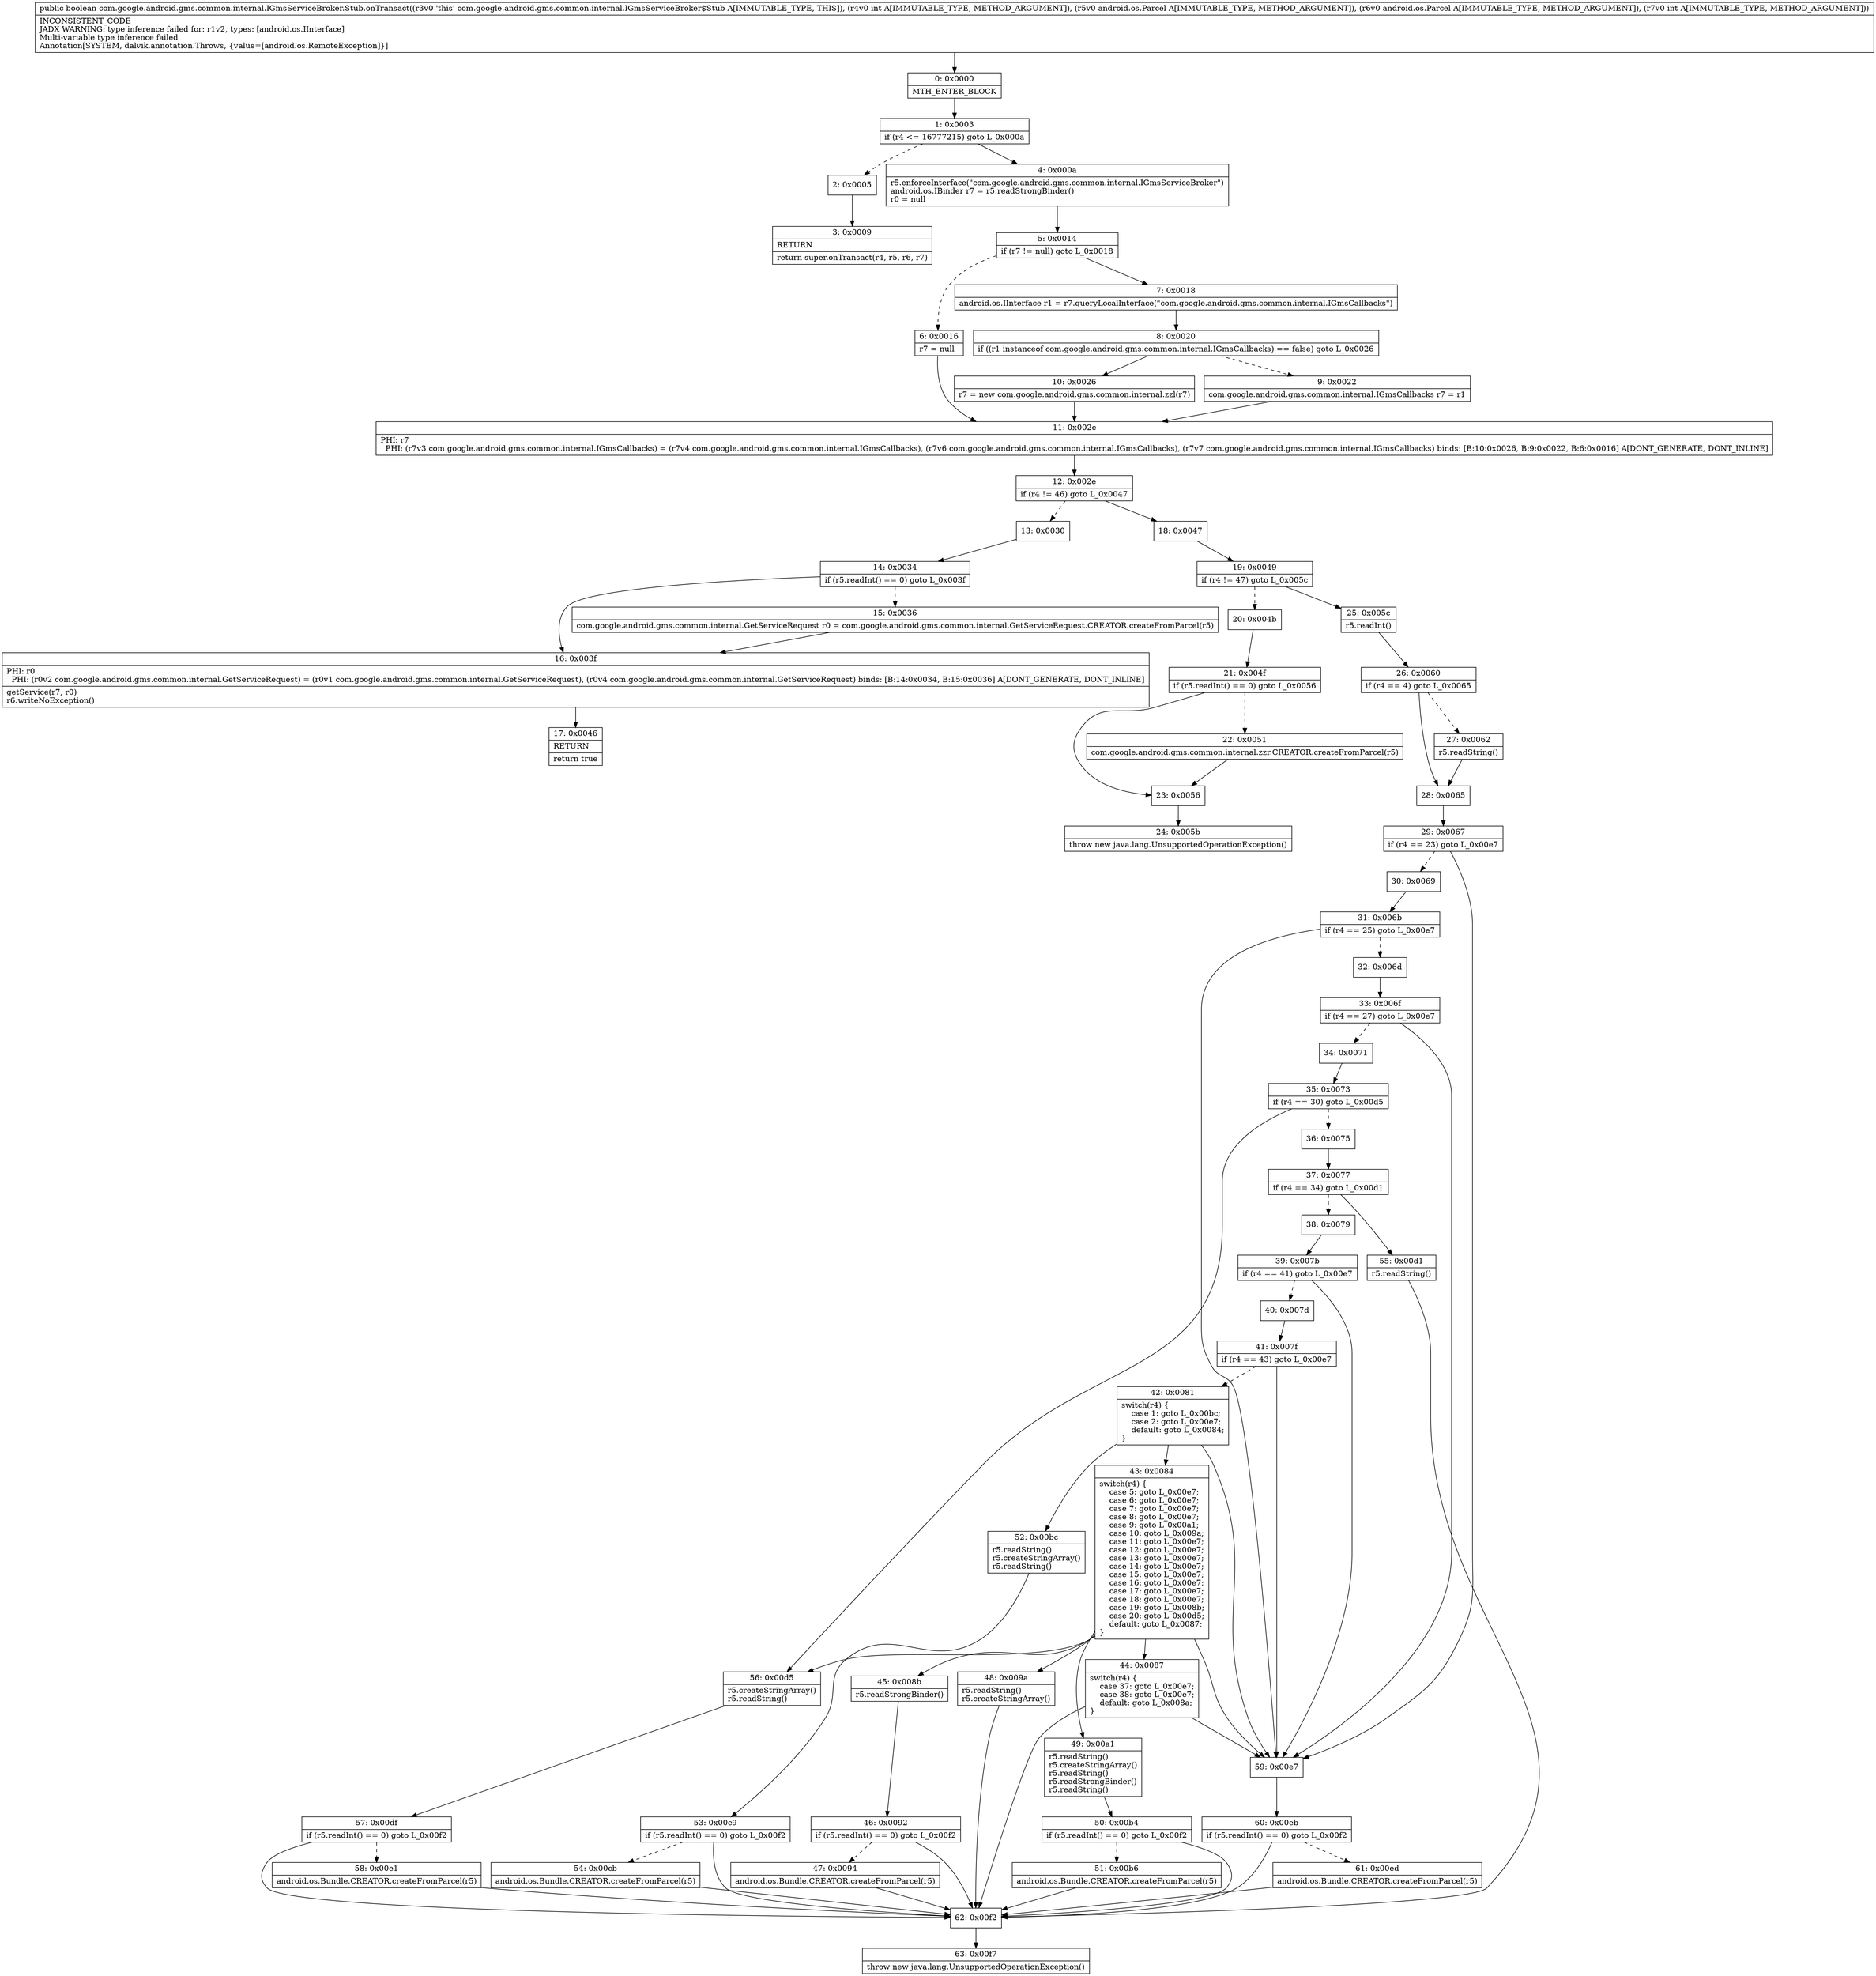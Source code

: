digraph "CFG forcom.google.android.gms.common.internal.IGmsServiceBroker.Stub.onTransact(ILandroid\/os\/Parcel;Landroid\/os\/Parcel;I)Z" {
Node_0 [shape=record,label="{0\:\ 0x0000|MTH_ENTER_BLOCK\l}"];
Node_1 [shape=record,label="{1\:\ 0x0003|if (r4 \<= 16777215) goto L_0x000a\l}"];
Node_2 [shape=record,label="{2\:\ 0x0005}"];
Node_3 [shape=record,label="{3\:\ 0x0009|RETURN\l|return super.onTransact(r4, r5, r6, r7)\l}"];
Node_4 [shape=record,label="{4\:\ 0x000a|r5.enforceInterface(\"com.google.android.gms.common.internal.IGmsServiceBroker\")\landroid.os.IBinder r7 = r5.readStrongBinder()\lr0 = null\l}"];
Node_5 [shape=record,label="{5\:\ 0x0014|if (r7 != null) goto L_0x0018\l}"];
Node_6 [shape=record,label="{6\:\ 0x0016|r7 = null\l}"];
Node_7 [shape=record,label="{7\:\ 0x0018|android.os.IInterface r1 = r7.queryLocalInterface(\"com.google.android.gms.common.internal.IGmsCallbacks\")\l}"];
Node_8 [shape=record,label="{8\:\ 0x0020|if ((r1 instanceof com.google.android.gms.common.internal.IGmsCallbacks) == false) goto L_0x0026\l}"];
Node_9 [shape=record,label="{9\:\ 0x0022|com.google.android.gms.common.internal.IGmsCallbacks r7 = r1\l}"];
Node_10 [shape=record,label="{10\:\ 0x0026|r7 = new com.google.android.gms.common.internal.zzl(r7)\l}"];
Node_11 [shape=record,label="{11\:\ 0x002c|PHI: r7 \l  PHI: (r7v3 com.google.android.gms.common.internal.IGmsCallbacks) = (r7v4 com.google.android.gms.common.internal.IGmsCallbacks), (r7v6 com.google.android.gms.common.internal.IGmsCallbacks), (r7v7 com.google.android.gms.common.internal.IGmsCallbacks) binds: [B:10:0x0026, B:9:0x0022, B:6:0x0016] A[DONT_GENERATE, DONT_INLINE]\l}"];
Node_12 [shape=record,label="{12\:\ 0x002e|if (r4 != 46) goto L_0x0047\l}"];
Node_13 [shape=record,label="{13\:\ 0x0030}"];
Node_14 [shape=record,label="{14\:\ 0x0034|if (r5.readInt() == 0) goto L_0x003f\l}"];
Node_15 [shape=record,label="{15\:\ 0x0036|com.google.android.gms.common.internal.GetServiceRequest r0 = com.google.android.gms.common.internal.GetServiceRequest.CREATOR.createFromParcel(r5)\l}"];
Node_16 [shape=record,label="{16\:\ 0x003f|PHI: r0 \l  PHI: (r0v2 com.google.android.gms.common.internal.GetServiceRequest) = (r0v1 com.google.android.gms.common.internal.GetServiceRequest), (r0v4 com.google.android.gms.common.internal.GetServiceRequest) binds: [B:14:0x0034, B:15:0x0036] A[DONT_GENERATE, DONT_INLINE]\l|getService(r7, r0)\lr6.writeNoException()\l}"];
Node_17 [shape=record,label="{17\:\ 0x0046|RETURN\l|return true\l}"];
Node_18 [shape=record,label="{18\:\ 0x0047}"];
Node_19 [shape=record,label="{19\:\ 0x0049|if (r4 != 47) goto L_0x005c\l}"];
Node_20 [shape=record,label="{20\:\ 0x004b}"];
Node_21 [shape=record,label="{21\:\ 0x004f|if (r5.readInt() == 0) goto L_0x0056\l}"];
Node_22 [shape=record,label="{22\:\ 0x0051|com.google.android.gms.common.internal.zzr.CREATOR.createFromParcel(r5)\l}"];
Node_23 [shape=record,label="{23\:\ 0x0056}"];
Node_24 [shape=record,label="{24\:\ 0x005b|throw new java.lang.UnsupportedOperationException()\l}"];
Node_25 [shape=record,label="{25\:\ 0x005c|r5.readInt()\l}"];
Node_26 [shape=record,label="{26\:\ 0x0060|if (r4 == 4) goto L_0x0065\l}"];
Node_27 [shape=record,label="{27\:\ 0x0062|r5.readString()\l}"];
Node_28 [shape=record,label="{28\:\ 0x0065}"];
Node_29 [shape=record,label="{29\:\ 0x0067|if (r4 == 23) goto L_0x00e7\l}"];
Node_30 [shape=record,label="{30\:\ 0x0069}"];
Node_31 [shape=record,label="{31\:\ 0x006b|if (r4 == 25) goto L_0x00e7\l}"];
Node_32 [shape=record,label="{32\:\ 0x006d}"];
Node_33 [shape=record,label="{33\:\ 0x006f|if (r4 == 27) goto L_0x00e7\l}"];
Node_34 [shape=record,label="{34\:\ 0x0071}"];
Node_35 [shape=record,label="{35\:\ 0x0073|if (r4 == 30) goto L_0x00d5\l}"];
Node_36 [shape=record,label="{36\:\ 0x0075}"];
Node_37 [shape=record,label="{37\:\ 0x0077|if (r4 == 34) goto L_0x00d1\l}"];
Node_38 [shape=record,label="{38\:\ 0x0079}"];
Node_39 [shape=record,label="{39\:\ 0x007b|if (r4 == 41) goto L_0x00e7\l}"];
Node_40 [shape=record,label="{40\:\ 0x007d}"];
Node_41 [shape=record,label="{41\:\ 0x007f|if (r4 == 43) goto L_0x00e7\l}"];
Node_42 [shape=record,label="{42\:\ 0x0081|switch(r4) \{\l    case 1: goto L_0x00bc;\l    case 2: goto L_0x00e7;\l    default: goto L_0x0084;\l\}\l}"];
Node_43 [shape=record,label="{43\:\ 0x0084|switch(r4) \{\l    case 5: goto L_0x00e7;\l    case 6: goto L_0x00e7;\l    case 7: goto L_0x00e7;\l    case 8: goto L_0x00e7;\l    case 9: goto L_0x00a1;\l    case 10: goto L_0x009a;\l    case 11: goto L_0x00e7;\l    case 12: goto L_0x00e7;\l    case 13: goto L_0x00e7;\l    case 14: goto L_0x00e7;\l    case 15: goto L_0x00e7;\l    case 16: goto L_0x00e7;\l    case 17: goto L_0x00e7;\l    case 18: goto L_0x00e7;\l    case 19: goto L_0x008b;\l    case 20: goto L_0x00d5;\l    default: goto L_0x0087;\l\}\l}"];
Node_44 [shape=record,label="{44\:\ 0x0087|switch(r4) \{\l    case 37: goto L_0x00e7;\l    case 38: goto L_0x00e7;\l    default: goto L_0x008a;\l\}\l}"];
Node_45 [shape=record,label="{45\:\ 0x008b|r5.readStrongBinder()\l}"];
Node_46 [shape=record,label="{46\:\ 0x0092|if (r5.readInt() == 0) goto L_0x00f2\l}"];
Node_47 [shape=record,label="{47\:\ 0x0094|android.os.Bundle.CREATOR.createFromParcel(r5)\l}"];
Node_48 [shape=record,label="{48\:\ 0x009a|r5.readString()\lr5.createStringArray()\l}"];
Node_49 [shape=record,label="{49\:\ 0x00a1|r5.readString()\lr5.createStringArray()\lr5.readString()\lr5.readStrongBinder()\lr5.readString()\l}"];
Node_50 [shape=record,label="{50\:\ 0x00b4|if (r5.readInt() == 0) goto L_0x00f2\l}"];
Node_51 [shape=record,label="{51\:\ 0x00b6|android.os.Bundle.CREATOR.createFromParcel(r5)\l}"];
Node_52 [shape=record,label="{52\:\ 0x00bc|r5.readString()\lr5.createStringArray()\lr5.readString()\l}"];
Node_53 [shape=record,label="{53\:\ 0x00c9|if (r5.readInt() == 0) goto L_0x00f2\l}"];
Node_54 [shape=record,label="{54\:\ 0x00cb|android.os.Bundle.CREATOR.createFromParcel(r5)\l}"];
Node_55 [shape=record,label="{55\:\ 0x00d1|r5.readString()\l}"];
Node_56 [shape=record,label="{56\:\ 0x00d5|r5.createStringArray()\lr5.readString()\l}"];
Node_57 [shape=record,label="{57\:\ 0x00df|if (r5.readInt() == 0) goto L_0x00f2\l}"];
Node_58 [shape=record,label="{58\:\ 0x00e1|android.os.Bundle.CREATOR.createFromParcel(r5)\l}"];
Node_59 [shape=record,label="{59\:\ 0x00e7}"];
Node_60 [shape=record,label="{60\:\ 0x00eb|if (r5.readInt() == 0) goto L_0x00f2\l}"];
Node_61 [shape=record,label="{61\:\ 0x00ed|android.os.Bundle.CREATOR.createFromParcel(r5)\l}"];
Node_62 [shape=record,label="{62\:\ 0x00f2}"];
Node_63 [shape=record,label="{63\:\ 0x00f7|throw new java.lang.UnsupportedOperationException()\l}"];
MethodNode[shape=record,label="{public boolean com.google.android.gms.common.internal.IGmsServiceBroker.Stub.onTransact((r3v0 'this' com.google.android.gms.common.internal.IGmsServiceBroker$Stub A[IMMUTABLE_TYPE, THIS]), (r4v0 int A[IMMUTABLE_TYPE, METHOD_ARGUMENT]), (r5v0 android.os.Parcel A[IMMUTABLE_TYPE, METHOD_ARGUMENT]), (r6v0 android.os.Parcel A[IMMUTABLE_TYPE, METHOD_ARGUMENT]), (r7v0 int A[IMMUTABLE_TYPE, METHOD_ARGUMENT]))  | INCONSISTENT_CODE\lJADX WARNING: type inference failed for: r1v2, types: [android.os.IInterface]\lMulti\-variable type inference failed\lAnnotation[SYSTEM, dalvik.annotation.Throws, \{value=[android.os.RemoteException]\}]\l}"];
MethodNode -> Node_0;
Node_0 -> Node_1;
Node_1 -> Node_2[style=dashed];
Node_1 -> Node_4;
Node_2 -> Node_3;
Node_4 -> Node_5;
Node_5 -> Node_6[style=dashed];
Node_5 -> Node_7;
Node_6 -> Node_11;
Node_7 -> Node_8;
Node_8 -> Node_9[style=dashed];
Node_8 -> Node_10;
Node_9 -> Node_11;
Node_10 -> Node_11;
Node_11 -> Node_12;
Node_12 -> Node_13[style=dashed];
Node_12 -> Node_18;
Node_13 -> Node_14;
Node_14 -> Node_15[style=dashed];
Node_14 -> Node_16;
Node_15 -> Node_16;
Node_16 -> Node_17;
Node_18 -> Node_19;
Node_19 -> Node_20[style=dashed];
Node_19 -> Node_25;
Node_20 -> Node_21;
Node_21 -> Node_22[style=dashed];
Node_21 -> Node_23;
Node_22 -> Node_23;
Node_23 -> Node_24;
Node_25 -> Node_26;
Node_26 -> Node_27[style=dashed];
Node_26 -> Node_28;
Node_27 -> Node_28;
Node_28 -> Node_29;
Node_29 -> Node_30[style=dashed];
Node_29 -> Node_59;
Node_30 -> Node_31;
Node_31 -> Node_32[style=dashed];
Node_31 -> Node_59;
Node_32 -> Node_33;
Node_33 -> Node_34[style=dashed];
Node_33 -> Node_59;
Node_34 -> Node_35;
Node_35 -> Node_36[style=dashed];
Node_35 -> Node_56;
Node_36 -> Node_37;
Node_37 -> Node_38[style=dashed];
Node_37 -> Node_55;
Node_38 -> Node_39;
Node_39 -> Node_40[style=dashed];
Node_39 -> Node_59;
Node_40 -> Node_41;
Node_41 -> Node_42[style=dashed];
Node_41 -> Node_59;
Node_42 -> Node_43;
Node_42 -> Node_52;
Node_42 -> Node_59;
Node_43 -> Node_44;
Node_43 -> Node_45;
Node_43 -> Node_48;
Node_43 -> Node_49;
Node_43 -> Node_56;
Node_43 -> Node_59;
Node_44 -> Node_59;
Node_44 -> Node_62;
Node_45 -> Node_46;
Node_46 -> Node_47[style=dashed];
Node_46 -> Node_62;
Node_47 -> Node_62;
Node_48 -> Node_62;
Node_49 -> Node_50;
Node_50 -> Node_51[style=dashed];
Node_50 -> Node_62;
Node_51 -> Node_62;
Node_52 -> Node_53;
Node_53 -> Node_54[style=dashed];
Node_53 -> Node_62;
Node_54 -> Node_62;
Node_55 -> Node_62;
Node_56 -> Node_57;
Node_57 -> Node_58[style=dashed];
Node_57 -> Node_62;
Node_58 -> Node_62;
Node_59 -> Node_60;
Node_60 -> Node_61[style=dashed];
Node_60 -> Node_62;
Node_61 -> Node_62;
Node_62 -> Node_63;
}

